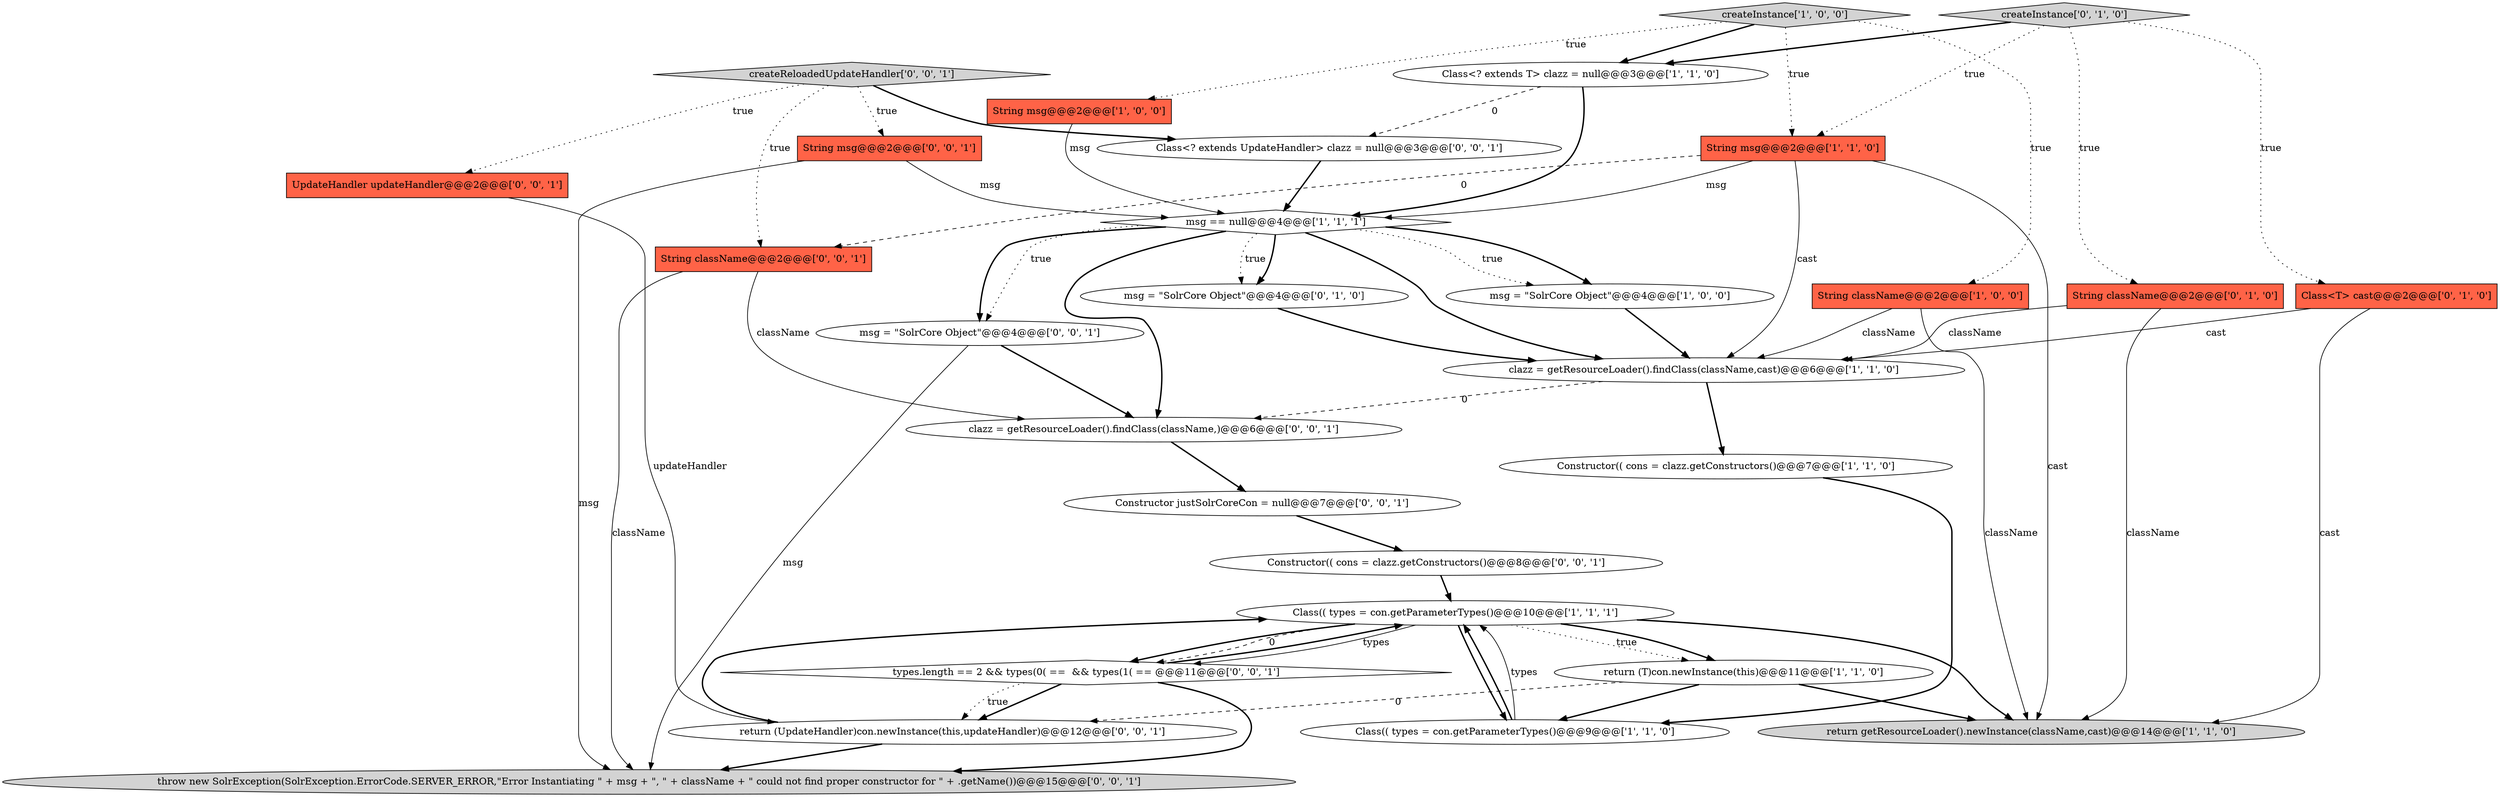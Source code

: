 digraph {
18 [style = filled, label = "createReloadedUpdateHandler['0', '0', '1']", fillcolor = lightgray, shape = diamond image = "AAA0AAABBB3BBB"];
11 [style = filled, label = "msg == null@@@4@@@['1', '1', '1']", fillcolor = white, shape = diamond image = "AAA0AAABBB1BBB"];
20 [style = filled, label = "msg = \"SolrCore Object\"@@@4@@@['0', '0', '1']", fillcolor = white, shape = ellipse image = "AAA0AAABBB3BBB"];
1 [style = filled, label = "Class<? extends T> clazz = null@@@3@@@['1', '1', '0']", fillcolor = white, shape = ellipse image = "AAA0AAABBB1BBB"];
21 [style = filled, label = "Constructor justSolrCoreCon = null@@@7@@@['0', '0', '1']", fillcolor = white, shape = ellipse image = "AAA0AAABBB3BBB"];
17 [style = filled, label = "types.length == 2 && types(0( ==  && types(1( == @@@11@@@['0', '0', '1']", fillcolor = white, shape = diamond image = "AAA0AAABBB3BBB"];
13 [style = filled, label = "msg = \"SolrCore Object\"@@@4@@@['0', '1', '0']", fillcolor = white, shape = ellipse image = "AAA0AAABBB2BBB"];
25 [style = filled, label = "return (UpdateHandler)con.newInstance(this,updateHandler)@@@12@@@['0', '0', '1']", fillcolor = white, shape = ellipse image = "AAA0AAABBB3BBB"];
4 [style = filled, label = "String className@@@2@@@['1', '0', '0']", fillcolor = tomato, shape = box image = "AAA0AAABBB1BBB"];
7 [style = filled, label = "String msg@@@2@@@['1', '1', '0']", fillcolor = tomato, shape = box image = "AAA0AAABBB1BBB"];
6 [style = filled, label = "String msg@@@2@@@['1', '0', '0']", fillcolor = tomato, shape = box image = "AAA0AAABBB1BBB"];
28 [style = filled, label = "throw new SolrException(SolrException.ErrorCode.SERVER_ERROR,\"Error Instantiating \" + msg + \", \" + className + \" could not find proper constructor for \" + .getName())@@@15@@@['0', '0', '1']", fillcolor = lightgray, shape = ellipse image = "AAA0AAABBB3BBB"];
9 [style = filled, label = "clazz = getResourceLoader().findClass(className,cast)@@@6@@@['1', '1', '0']", fillcolor = white, shape = ellipse image = "AAA0AAABBB1BBB"];
12 [style = filled, label = "Class(( types = con.getParameterTypes()@@@9@@@['1', '1', '0']", fillcolor = white, shape = ellipse image = "AAA0AAABBB1BBB"];
24 [style = filled, label = "Constructor(( cons = clazz.getConstructors()@@@8@@@['0', '0', '1']", fillcolor = white, shape = ellipse image = "AAA0AAABBB3BBB"];
15 [style = filled, label = "String className@@@2@@@['0', '1', '0']", fillcolor = tomato, shape = box image = "AAA0AAABBB2BBB"];
27 [style = filled, label = "Class<? extends UpdateHandler> clazz = null@@@3@@@['0', '0', '1']", fillcolor = white, shape = ellipse image = "AAA0AAABBB3BBB"];
10 [style = filled, label = "Class(( types = con.getParameterTypes()@@@10@@@['1', '1', '1']", fillcolor = white, shape = ellipse image = "AAA0AAABBB1BBB"];
2 [style = filled, label = "return getResourceLoader().newInstance(className,cast)@@@14@@@['1', '1', '0']", fillcolor = lightgray, shape = ellipse image = "AAA0AAABBB1BBB"];
26 [style = filled, label = "clazz = getResourceLoader().findClass(className,)@@@6@@@['0', '0', '1']", fillcolor = white, shape = ellipse image = "AAA0AAABBB3BBB"];
0 [style = filled, label = "createInstance['1', '0', '0']", fillcolor = lightgray, shape = diamond image = "AAA0AAABBB1BBB"];
3 [style = filled, label = "msg = \"SolrCore Object\"@@@4@@@['1', '0', '0']", fillcolor = white, shape = ellipse image = "AAA0AAABBB1BBB"];
8 [style = filled, label = "return (T)con.newInstance(this)@@@11@@@['1', '1', '0']", fillcolor = white, shape = ellipse image = "AAA0AAABBB1BBB"];
22 [style = filled, label = "UpdateHandler updateHandler@@@2@@@['0', '0', '1']", fillcolor = tomato, shape = box image = "AAA0AAABBB3BBB"];
5 [style = filled, label = "Constructor(( cons = clazz.getConstructors()@@@7@@@['1', '1', '0']", fillcolor = white, shape = ellipse image = "AAA0AAABBB1BBB"];
19 [style = filled, label = "String msg@@@2@@@['0', '0', '1']", fillcolor = tomato, shape = box image = "AAA0AAABBB3BBB"];
14 [style = filled, label = "createInstance['0', '1', '0']", fillcolor = lightgray, shape = diamond image = "AAA0AAABBB2BBB"];
23 [style = filled, label = "String className@@@2@@@['0', '0', '1']", fillcolor = tomato, shape = box image = "AAA0AAABBB3BBB"];
16 [style = filled, label = "Class<T> cast@@@2@@@['0', '1', '0']", fillcolor = tomato, shape = box image = "AAA0AAABBB2BBB"];
24->10 [style = bold, label=""];
17->10 [style = bold, label=""];
11->20 [style = bold, label=""];
12->10 [style = solid, label="types"];
17->25 [style = bold, label=""];
10->8 [style = dotted, label="true"];
25->28 [style = bold, label=""];
7->23 [style = dashed, label="0"];
15->9 [style = solid, label="className"];
20->26 [style = bold, label=""];
20->28 [style = solid, label="msg"];
1->27 [style = dashed, label="0"];
10->17 [style = solid, label="types"];
0->4 [style = dotted, label="true"];
19->11 [style = solid, label="msg"];
18->19 [style = dotted, label="true"];
7->9 [style = solid, label="cast"];
7->11 [style = solid, label="msg"];
21->24 [style = bold, label=""];
10->17 [style = bold, label=""];
11->13 [style = dotted, label="true"];
6->11 [style = solid, label="msg"];
11->9 [style = bold, label=""];
0->6 [style = dotted, label="true"];
15->2 [style = solid, label="className"];
14->1 [style = bold, label=""];
1->11 [style = bold, label=""];
23->26 [style = solid, label="className"];
4->9 [style = solid, label="className"];
26->21 [style = bold, label=""];
3->9 [style = bold, label=""];
14->16 [style = dotted, label="true"];
11->20 [style = dotted, label="true"];
14->15 [style = dotted, label="true"];
17->28 [style = bold, label=""];
12->10 [style = bold, label=""];
17->25 [style = dotted, label="true"];
22->25 [style = solid, label="updateHandler"];
10->8 [style = bold, label=""];
8->2 [style = bold, label=""];
5->12 [style = bold, label=""];
11->3 [style = bold, label=""];
27->11 [style = bold, label=""];
10->12 [style = bold, label=""];
18->27 [style = bold, label=""];
0->1 [style = bold, label=""];
4->2 [style = solid, label="className"];
11->13 [style = bold, label=""];
14->7 [style = dotted, label="true"];
9->26 [style = dashed, label="0"];
10->17 [style = dashed, label="0"];
9->5 [style = bold, label=""];
8->25 [style = dashed, label="0"];
25->10 [style = bold, label=""];
10->2 [style = bold, label=""];
18->22 [style = dotted, label="true"];
16->9 [style = solid, label="cast"];
13->9 [style = bold, label=""];
7->2 [style = solid, label="cast"];
11->3 [style = dotted, label="true"];
16->2 [style = solid, label="cast"];
8->12 [style = bold, label=""];
23->28 [style = solid, label="className"];
0->7 [style = dotted, label="true"];
11->26 [style = bold, label=""];
19->28 [style = solid, label="msg"];
18->23 [style = dotted, label="true"];
}
